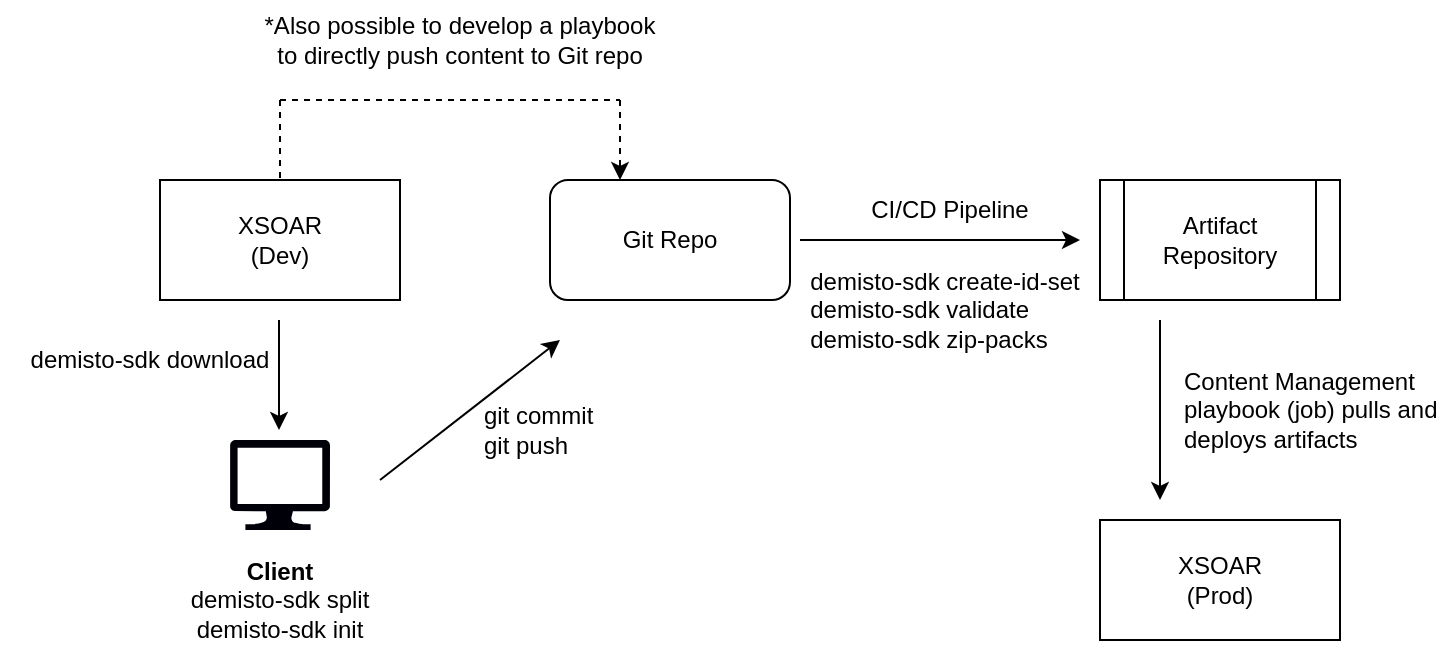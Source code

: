 <mxfile version="15.5.2" type="device"><diagram id="HcF-z_MSiTRUAM7V55wh" name="Page-1"><mxGraphModel dx="926" dy="621" grid="1" gridSize="10" guides="1" tooltips="1" connect="1" arrows="1" fold="1" page="1" pageScale="1" pageWidth="850" pageHeight="1100" math="0" shadow="0"><root><mxCell id="0"/><mxCell id="1" parent="0"/><mxCell id="jtYEm-9mkPzmF1gdEwTL-1" value="XSOAR&lt;br&gt;(Dev)" style="rounded=0;whiteSpace=wrap;html=1;" vertex="1" parent="1"><mxGeometry x="170" y="220" width="120" height="60" as="geometry"/></mxCell><mxCell id="jtYEm-9mkPzmF1gdEwTL-2" value="" style="endArrow=classic;html=1;rounded=0;" edge="1" parent="1"><mxGeometry width="50" height="50" relative="1" as="geometry"><mxPoint x="229.5" y="290" as="sourcePoint"/><mxPoint x="229.5" y="345" as="targetPoint"/></mxGeometry></mxCell><mxCell id="jtYEm-9mkPzmF1gdEwTL-4" value="demisto-sdk download" style="text;html=1;strokeColor=none;fillColor=none;align=center;verticalAlign=middle;whiteSpace=wrap;rounded=0;" vertex="1" parent="1"><mxGeometry x="90" y="300" width="150" height="20" as="geometry"/></mxCell><mxCell id="jtYEm-9mkPzmF1gdEwTL-5" value="" style="sketch=0;aspect=fixed;pointerEvents=1;shadow=0;dashed=0;html=1;strokeColor=none;labelPosition=center;verticalLabelPosition=bottom;verticalAlign=top;align=center;fillColor=#000108;shape=mxgraph.azure.computer" vertex="1" parent="1"><mxGeometry x="205" y="350" width="50" height="45" as="geometry"/></mxCell><mxCell id="jtYEm-9mkPzmF1gdEwTL-6" value="&lt;b&gt;Client&lt;/b&gt;&lt;br&gt;demisto-sdk split&lt;br&gt;demisto-sdk init" style="text;html=1;strokeColor=none;fillColor=none;align=center;verticalAlign=middle;whiteSpace=wrap;rounded=0;" vertex="1" parent="1"><mxGeometry x="160" y="395" width="140" height="70" as="geometry"/></mxCell><mxCell id="jtYEm-9mkPzmF1gdEwTL-8" value="" style="shape=process;whiteSpace=wrap;html=1;backgroundOutline=1;fillColor=default;" vertex="1" parent="1"><mxGeometry x="640" y="220" width="120" height="60" as="geometry"/></mxCell><mxCell id="jtYEm-9mkPzmF1gdEwTL-9" value="Git Repo" style="rounded=1;whiteSpace=wrap;html=1;fillColor=default;" vertex="1" parent="1"><mxGeometry x="365" y="220" width="120" height="60" as="geometry"/></mxCell><mxCell id="jtYEm-9mkPzmF1gdEwTL-10" value="" style="endArrow=classic;html=1;rounded=0;" edge="1" parent="1"><mxGeometry width="50" height="50" relative="1" as="geometry"><mxPoint x="280" y="370" as="sourcePoint"/><mxPoint x="370" y="300" as="targetPoint"/></mxGeometry></mxCell><mxCell id="jtYEm-9mkPzmF1gdEwTL-12" value="git commit&lt;br&gt;git push" style="text;html=1;strokeColor=none;fillColor=none;align=left;verticalAlign=middle;whiteSpace=wrap;rounded=0;" vertex="1" parent="1"><mxGeometry x="330" y="330" width="80" height="30" as="geometry"/></mxCell><mxCell id="jtYEm-9mkPzmF1gdEwTL-13" value="" style="endArrow=classic;html=1;rounded=0;" edge="1" parent="1"><mxGeometry width="50" height="50" relative="1" as="geometry"><mxPoint x="490" y="250" as="sourcePoint"/><mxPoint x="630" y="250" as="targetPoint"/></mxGeometry></mxCell><mxCell id="jtYEm-9mkPzmF1gdEwTL-14" value="CI/CD Pipeline" style="text;html=1;strokeColor=none;fillColor=none;align=center;verticalAlign=middle;whiteSpace=wrap;rounded=0;" vertex="1" parent="1"><mxGeometry x="520" y="220" width="90" height="30" as="geometry"/></mxCell><mxCell id="jtYEm-9mkPzmF1gdEwTL-15" value="Artifact Repository" style="text;html=1;strokeColor=none;fillColor=none;align=center;verticalAlign=middle;whiteSpace=wrap;rounded=0;" vertex="1" parent="1"><mxGeometry x="670" y="235" width="60" height="30" as="geometry"/></mxCell><mxCell id="jtYEm-9mkPzmF1gdEwTL-16" value="XSOAR&lt;br&gt;(Prod)" style="rounded=0;whiteSpace=wrap;html=1;fillColor=default;" vertex="1" parent="1"><mxGeometry x="640" y="390" width="120" height="60" as="geometry"/></mxCell><mxCell id="jtYEm-9mkPzmF1gdEwTL-18" value="" style="endArrow=classic;html=1;rounded=0;" edge="1" parent="1"><mxGeometry width="50" height="50" relative="1" as="geometry"><mxPoint x="670" y="290" as="sourcePoint"/><mxPoint x="670" y="380" as="targetPoint"/></mxGeometry></mxCell><mxCell id="jtYEm-9mkPzmF1gdEwTL-19" value="Content Management playbook (job) pulls and deploys artifacts" style="text;html=1;strokeColor=none;fillColor=none;align=left;verticalAlign=middle;whiteSpace=wrap;rounded=0;" vertex="1" parent="1"><mxGeometry x="680" y="310" width="130" height="50" as="geometry"/></mxCell><mxCell id="jtYEm-9mkPzmF1gdEwTL-20" value="&lt;div style=&quot;text-align: left&quot;&gt;&lt;span&gt;demisto-sdk&amp;nbsp;&lt;/span&gt;&lt;span&gt;create-id-set&lt;/span&gt;&lt;/div&gt;&lt;span&gt;&lt;div style=&quot;text-align: left&quot;&gt;&lt;span&gt;demisto-sdk validate&lt;/span&gt;&lt;/div&gt;&lt;div style=&quot;text-align: left&quot;&gt;&lt;span&gt;demisto-sdk zip-packs&lt;/span&gt;&lt;/div&gt;&lt;/span&gt;" style="text;html=1;strokeColor=none;fillColor=none;align=center;verticalAlign=middle;whiteSpace=wrap;rounded=0;" vertex="1" parent="1"><mxGeometry x="485" y="260" width="155" height="50" as="geometry"/></mxCell><mxCell id="jtYEm-9mkPzmF1gdEwTL-21" value="" style="endArrow=classic;html=1;rounded=0;dashed=1;" edge="1" parent="1"><mxGeometry width="50" height="50" relative="1" as="geometry"><mxPoint x="400" y="180" as="sourcePoint"/><mxPoint x="400" y="220" as="targetPoint"/></mxGeometry></mxCell><mxCell id="jtYEm-9mkPzmF1gdEwTL-22" value="" style="endArrow=none;html=1;rounded=0;dashed=1;" edge="1" parent="1"><mxGeometry width="50" height="50" relative="1" as="geometry"><mxPoint x="230" y="180" as="sourcePoint"/><mxPoint x="400" y="180" as="targetPoint"/></mxGeometry></mxCell><mxCell id="jtYEm-9mkPzmF1gdEwTL-23" value="" style="endArrow=none;html=1;rounded=0;entryX=0.5;entryY=0;entryDx=0;entryDy=0;dashed=1;" edge="1" parent="1" target="jtYEm-9mkPzmF1gdEwTL-1"><mxGeometry width="50" height="50" relative="1" as="geometry"><mxPoint x="230" y="180" as="sourcePoint"/><mxPoint x="200" y="160" as="targetPoint"/></mxGeometry></mxCell><mxCell id="jtYEm-9mkPzmF1gdEwTL-24" value="*Also possible to develop a playbook to directly push content to Git repo" style="text;html=1;strokeColor=none;fillColor=none;align=center;verticalAlign=middle;whiteSpace=wrap;rounded=0;" vertex="1" parent="1"><mxGeometry x="220" y="130" width="200" height="40" as="geometry"/></mxCell></root></mxGraphModel></diagram></mxfile>